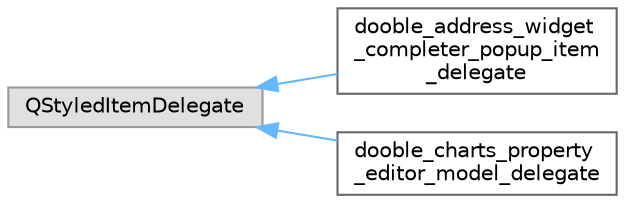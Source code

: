 digraph "Graphical Class Hierarchy"
{
 // LATEX_PDF_SIZE
  bgcolor="transparent";
  edge [fontname=Helvetica,fontsize=10,labelfontname=Helvetica,labelfontsize=10];
  node [fontname=Helvetica,fontsize=10,shape=box,height=0.2,width=0.4];
  rankdir="LR";
  Node0 [id="Node000000",label="QStyledItemDelegate",height=0.2,width=0.4,color="grey60", fillcolor="#E0E0E0", style="filled",tooltip=" "];
  Node0 -> Node1 [id="edge33_Node000000_Node000001",dir="back",color="steelblue1",style="solid",tooltip=" "];
  Node1 [id="Node000001",label="dooble_address_widget\l_completer_popup_item\l_delegate",height=0.2,width=0.4,color="grey40", fillcolor="white", style="filled",URL="$classdooble__address__widget__completer__popup__item__delegate.html",tooltip=" "];
  Node0 -> Node2 [id="edge34_Node000000_Node000002",dir="back",color="steelblue1",style="solid",tooltip=" "];
  Node2 [id="Node000002",label="dooble_charts_property\l_editor_model_delegate",height=0.2,width=0.4,color="grey40", fillcolor="white", style="filled",URL="$classdooble__charts__property__editor__model__delegate.html",tooltip=" "];
}
